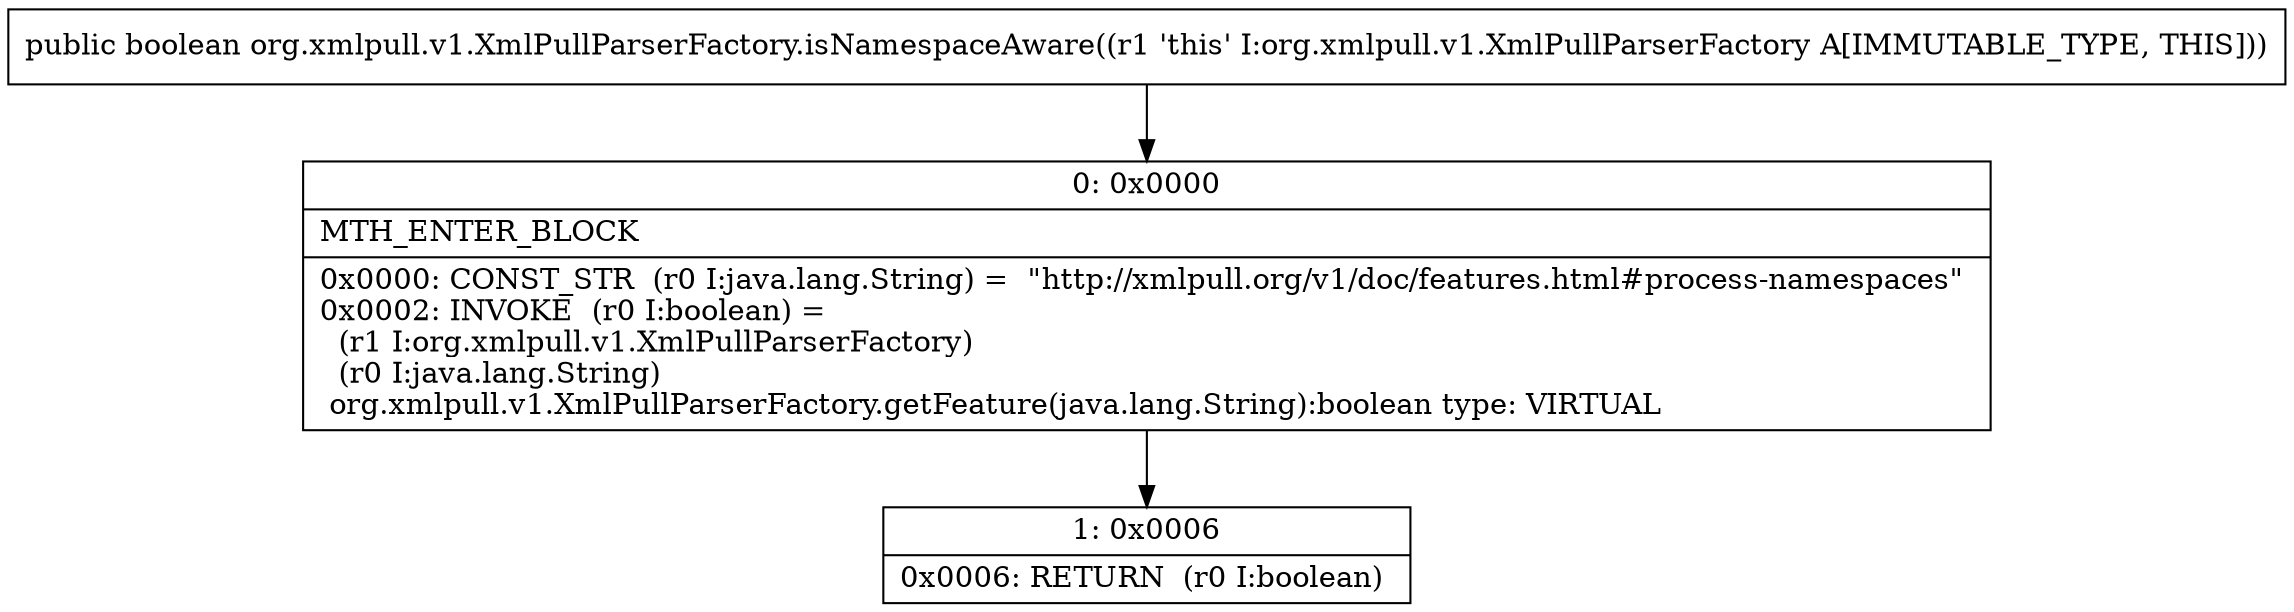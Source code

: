 digraph "CFG fororg.xmlpull.v1.XmlPullParserFactory.isNamespaceAware()Z" {
Node_0 [shape=record,label="{0\:\ 0x0000|MTH_ENTER_BLOCK\l|0x0000: CONST_STR  (r0 I:java.lang.String) =  \"http:\/\/xmlpull.org\/v1\/doc\/features.html#process\-namespaces\" \l0x0002: INVOKE  (r0 I:boolean) = \l  (r1 I:org.xmlpull.v1.XmlPullParserFactory)\l  (r0 I:java.lang.String)\l org.xmlpull.v1.XmlPullParserFactory.getFeature(java.lang.String):boolean type: VIRTUAL \l}"];
Node_1 [shape=record,label="{1\:\ 0x0006|0x0006: RETURN  (r0 I:boolean) \l}"];
MethodNode[shape=record,label="{public boolean org.xmlpull.v1.XmlPullParserFactory.isNamespaceAware((r1 'this' I:org.xmlpull.v1.XmlPullParserFactory A[IMMUTABLE_TYPE, THIS])) }"];
MethodNode -> Node_0;
Node_0 -> Node_1;
}

